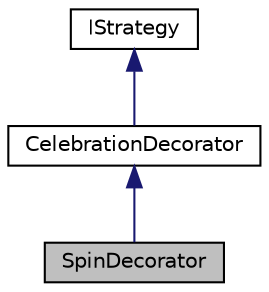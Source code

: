 digraph "SpinDecorator"
{
 // LATEX_PDF_SIZE
  edge [fontname="Helvetica",fontsize="10",labelfontname="Helvetica",labelfontsize="10"];
  node [fontname="Helvetica",fontsize="10",shape=record];
  Node1 [label="SpinDecorator",height=0.2,width=0.4,color="black", fillcolor="grey75", style="filled", fontcolor="black",tooltip="this class inhertis from the IStrategy class and is represents a celebration decorator where the enti..."];
  Node2 -> Node1 [dir="back",color="midnightblue",fontsize="10",style="solid",fontname="Helvetica"];
  Node2 [label="CelebrationDecorator",height=0.2,width=0.4,color="black", fillcolor="white", style="filled",URL="$classCelebrationDecorator.html",tooltip="this class inhertis from the IStrategy class and is represents a celebration decorator where the enti..."];
  Node3 -> Node2 [dir="back",color="midnightblue",fontsize="10",style="solid",fontname="Helvetica"];
  Node3 [label="IStrategy",height=0.2,width=0.4,color="black", fillcolor="white", style="filled",URL="$classIStrategy.html",tooltip="Strategy interface."];
}
